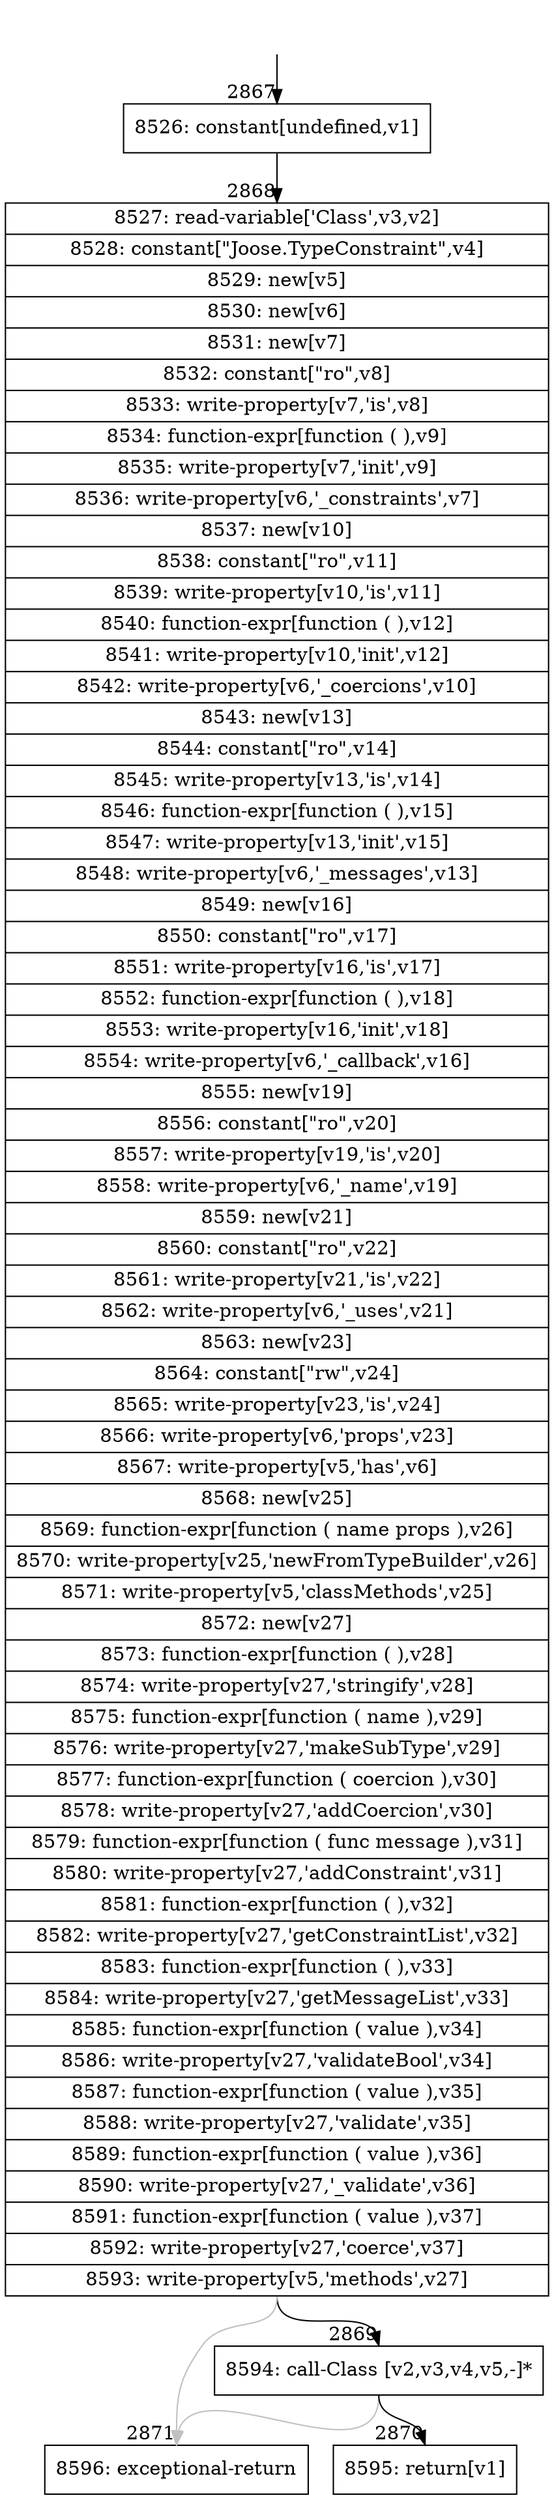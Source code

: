 digraph {
rankdir="TD"
BB_entry293[shape=none,label=""];
BB_entry293 -> BB2867 [tailport=s, headport=n, headlabel="    2867"]
BB2867 [shape=record label="{8526: constant[undefined,v1]}" ] 
BB2867 -> BB2868 [tailport=s, headport=n, headlabel="      2868"]
BB2868 [shape=record label="{8527: read-variable['Class',v3,v2]|8528: constant[\"Joose.TypeConstraint\",v4]|8529: new[v5]|8530: new[v6]|8531: new[v7]|8532: constant[\"ro\",v8]|8533: write-property[v7,'is',v8]|8534: function-expr[function ( ),v9]|8535: write-property[v7,'init',v9]|8536: write-property[v6,'_constraints',v7]|8537: new[v10]|8538: constant[\"ro\",v11]|8539: write-property[v10,'is',v11]|8540: function-expr[function ( ),v12]|8541: write-property[v10,'init',v12]|8542: write-property[v6,'_coercions',v10]|8543: new[v13]|8544: constant[\"ro\",v14]|8545: write-property[v13,'is',v14]|8546: function-expr[function ( ),v15]|8547: write-property[v13,'init',v15]|8548: write-property[v6,'_messages',v13]|8549: new[v16]|8550: constant[\"ro\",v17]|8551: write-property[v16,'is',v17]|8552: function-expr[function ( ),v18]|8553: write-property[v16,'init',v18]|8554: write-property[v6,'_callback',v16]|8555: new[v19]|8556: constant[\"ro\",v20]|8557: write-property[v19,'is',v20]|8558: write-property[v6,'_name',v19]|8559: new[v21]|8560: constant[\"ro\",v22]|8561: write-property[v21,'is',v22]|8562: write-property[v6,'_uses',v21]|8563: new[v23]|8564: constant[\"rw\",v24]|8565: write-property[v23,'is',v24]|8566: write-property[v6,'props',v23]|8567: write-property[v5,'has',v6]|8568: new[v25]|8569: function-expr[function ( name props ),v26]|8570: write-property[v25,'newFromTypeBuilder',v26]|8571: write-property[v5,'classMethods',v25]|8572: new[v27]|8573: function-expr[function ( ),v28]|8574: write-property[v27,'stringify',v28]|8575: function-expr[function ( name ),v29]|8576: write-property[v27,'makeSubType',v29]|8577: function-expr[function ( coercion ),v30]|8578: write-property[v27,'addCoercion',v30]|8579: function-expr[function ( func message ),v31]|8580: write-property[v27,'addConstraint',v31]|8581: function-expr[function ( ),v32]|8582: write-property[v27,'getConstraintList',v32]|8583: function-expr[function ( ),v33]|8584: write-property[v27,'getMessageList',v33]|8585: function-expr[function ( value ),v34]|8586: write-property[v27,'validateBool',v34]|8587: function-expr[function ( value ),v35]|8588: write-property[v27,'validate',v35]|8589: function-expr[function ( value ),v36]|8590: write-property[v27,'_validate',v36]|8591: function-expr[function ( value ),v37]|8592: write-property[v27,'coerce',v37]|8593: write-property[v5,'methods',v27]}" ] 
BB2868 -> BB2869 [tailport=s, headport=n, headlabel="      2869"]
BB2868 -> BB2871 [tailport=s, headport=n, color=gray, headlabel="      2871"]
BB2869 [shape=record label="{8594: call-Class [v2,v3,v4,v5,-]*}" ] 
BB2869 -> BB2870 [tailport=s, headport=n, headlabel="      2870"]
BB2869 -> BB2871 [tailport=s, headport=n, color=gray]
BB2870 [shape=record label="{8595: return[v1]}" ] 
BB2871 [shape=record label="{8596: exceptional-return}" ] 
//#$~ 3300
}
